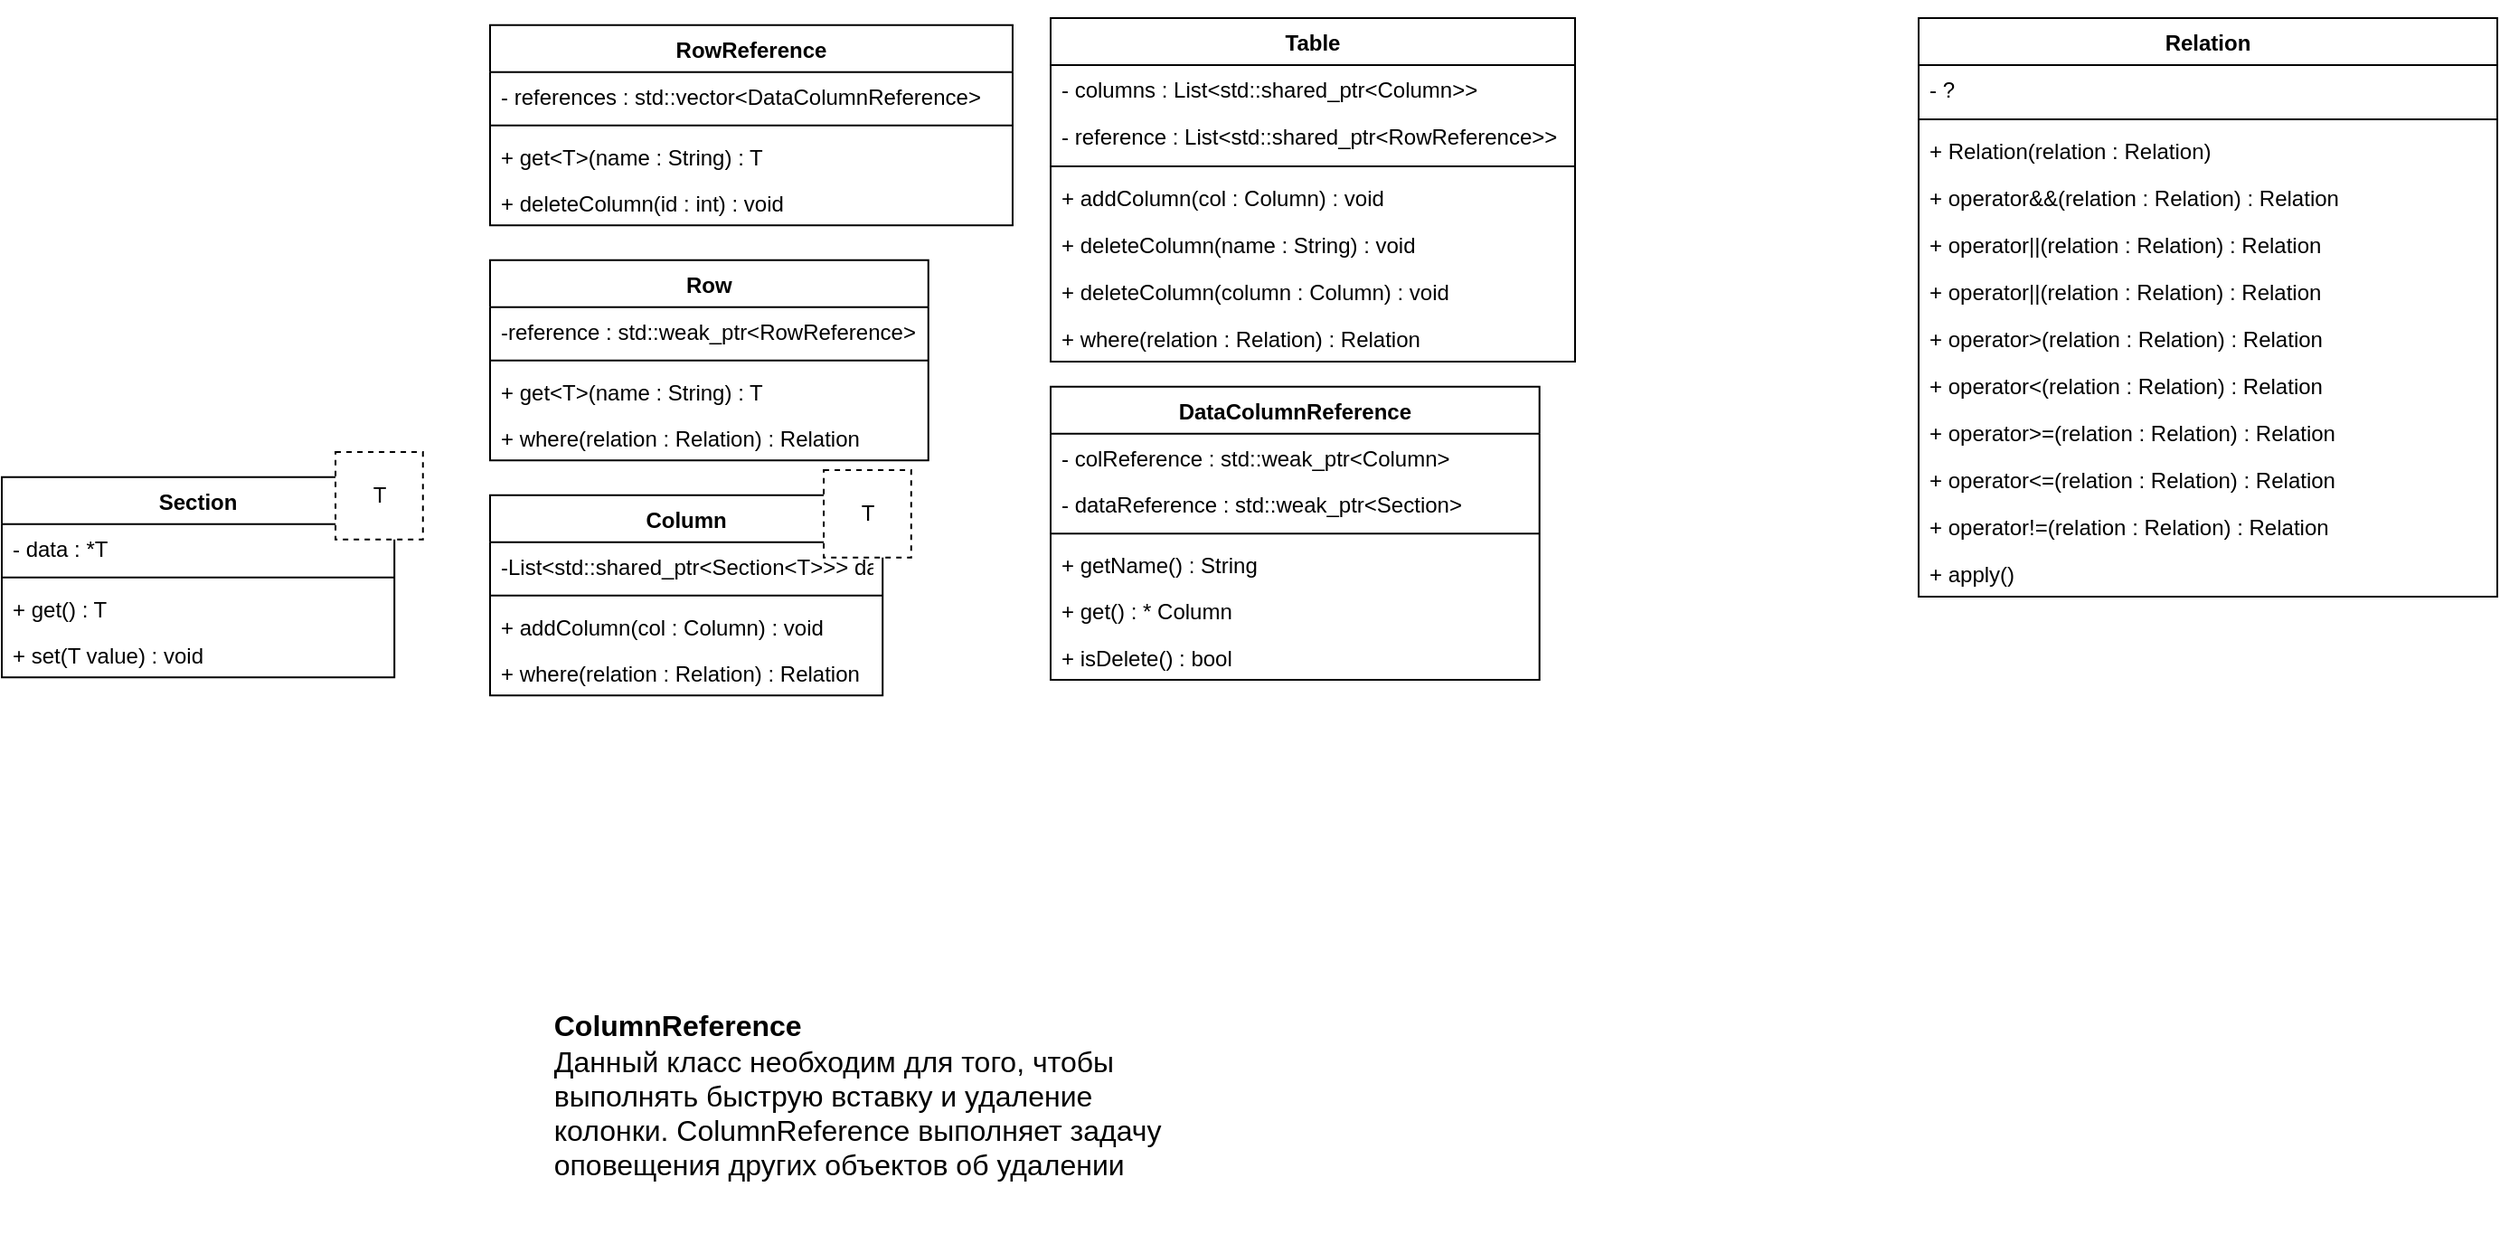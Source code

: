 <mxfile version="13.3.5" type="github"><diagram id="X2tBllwkYUacghska5Ta" name="Page-1"><mxGraphModel dx="1615" dy="1739" grid="1" gridSize="10" guides="1" tooltips="1" connect="1" arrows="1" fold="1" page="1" pageScale="1" pageWidth="827" pageHeight="1169" math="0" shadow="0"><root><mxCell id="0"/><mxCell id="1" parent="0"/><mxCell id="AMC4nC-H4alZ-io27OPt-29" value="" style="group" vertex="1" connectable="0" parent="1"><mxGeometry x="-360" y="180" width="232.89" height="150" as="geometry"/></mxCell><mxCell id="AMC4nC-H4alZ-io27OPt-21" value="Column" style="swimlane;fontStyle=1;align=center;verticalAlign=top;childLayout=stackLayout;horizontal=1;startSize=26;horizontalStack=0;resizeParent=1;resizeParentMax=0;resizeLast=0;collapsible=1;marginBottom=0;" vertex="1" parent="AMC4nC-H4alZ-io27OPt-29"><mxGeometry y="13.816" width="217.101" height="110.868" as="geometry"/></mxCell><mxCell id="AMC4nC-H4alZ-io27OPt-22" value="-List&lt;std::shared_ptr&lt;Section&lt;T&gt;&gt;&gt; data" style="text;strokeColor=none;fillColor=none;align=left;verticalAlign=top;spacingLeft=4;spacingRight=4;overflow=hidden;rotatable=0;points=[[0,0.5],[1,0.5]];portConstraint=eastwest;" vertex="1" parent="AMC4nC-H4alZ-io27OPt-21"><mxGeometry y="26" width="217.101" height="25.658" as="geometry"/></mxCell><mxCell id="AMC4nC-H4alZ-io27OPt-24" value="" style="line;strokeWidth=1;fillColor=none;align=left;verticalAlign=middle;spacingTop=-1;spacingLeft=3;spacingRight=3;rotatable=0;labelPosition=right;points=[];portConstraint=eastwest;" vertex="1" parent="AMC4nC-H4alZ-io27OPt-21"><mxGeometry y="51.658" width="217.101" height="7.895" as="geometry"/></mxCell><mxCell id="AMC4nC-H4alZ-io27OPt-25" value="+ addColumn(col : Column) : void" style="text;strokeColor=none;fillColor=none;align=left;verticalAlign=top;spacingLeft=4;spacingRight=4;overflow=hidden;rotatable=0;points=[[0,0.5],[1,0.5]];portConstraint=eastwest;" vertex="1" parent="AMC4nC-H4alZ-io27OPt-21"><mxGeometry y="59.553" width="217.101" height="25.658" as="geometry"/></mxCell><mxCell id="AMC4nC-H4alZ-io27OPt-26" value="+ where(relation : Relation) : Relation" style="text;strokeColor=none;fillColor=none;align=left;verticalAlign=top;spacingLeft=4;spacingRight=4;overflow=hidden;rotatable=0;points=[[0,0.5],[1,0.5]];portConstraint=eastwest;" vertex="1" parent="AMC4nC-H4alZ-io27OPt-21"><mxGeometry y="85.211" width="217.101" height="25.658" as="geometry"/></mxCell><mxCell id="AMC4nC-H4alZ-io27OPt-27" value="T" style="rounded=0;whiteSpace=wrap;html=1;dashed=1;" vertex="1" parent="AMC4nC-H4alZ-io27OPt-29"><mxGeometry x="184.536" width="48.354" height="48.355" as="geometry"/></mxCell><mxCell id="AMC4nC-H4alZ-io27OPt-30" value="" style="group" vertex="1" connectable="0" parent="1"><mxGeometry x="-360" y="50" width="260" height="150" as="geometry"/></mxCell><mxCell id="AMC4nC-H4alZ-io27OPt-31" value="Row" style="swimlane;fontStyle=1;align=center;verticalAlign=top;childLayout=stackLayout;horizontal=1;startSize=26;horizontalStack=0;resizeParent=1;resizeParentMax=0;resizeLast=0;collapsible=1;marginBottom=0;" vertex="1" parent="AMC4nC-H4alZ-io27OPt-30"><mxGeometry y="13.816" width="242.373" height="110.868" as="geometry"/></mxCell><mxCell id="AMC4nC-H4alZ-io27OPt-32" value="-reference : std::weak_ptr&lt;RowReference&gt;" style="text;strokeColor=none;fillColor=none;align=left;verticalAlign=top;spacingLeft=4;spacingRight=4;overflow=hidden;rotatable=0;points=[[0,0.5],[1,0.5]];portConstraint=eastwest;" vertex="1" parent="AMC4nC-H4alZ-io27OPt-31"><mxGeometry y="26" width="242.373" height="25.658" as="geometry"/></mxCell><mxCell id="AMC4nC-H4alZ-io27OPt-33" value="" style="line;strokeWidth=1;fillColor=none;align=left;verticalAlign=middle;spacingTop=-1;spacingLeft=3;spacingRight=3;rotatable=0;labelPosition=right;points=[];portConstraint=eastwest;" vertex="1" parent="AMC4nC-H4alZ-io27OPt-31"><mxGeometry y="51.658" width="242.373" height="7.895" as="geometry"/></mxCell><mxCell id="AMC4nC-H4alZ-io27OPt-34" value="+ get&lt;T&gt;(name : String) : T" style="text;strokeColor=none;fillColor=none;align=left;verticalAlign=top;spacingLeft=4;spacingRight=4;overflow=hidden;rotatable=0;points=[[0,0.5],[1,0.5]];portConstraint=eastwest;" vertex="1" parent="AMC4nC-H4alZ-io27OPt-31"><mxGeometry y="59.553" width="242.373" height="25.658" as="geometry"/></mxCell><mxCell id="AMC4nC-H4alZ-io27OPt-35" value="+ where(relation : Relation) : Relation" style="text;strokeColor=none;fillColor=none;align=left;verticalAlign=top;spacingLeft=4;spacingRight=4;overflow=hidden;rotatable=0;points=[[0,0.5],[1,0.5]];portConstraint=eastwest;" vertex="1" parent="AMC4nC-H4alZ-io27OPt-31"><mxGeometry y="85.211" width="242.373" height="25.658" as="geometry"/></mxCell><mxCell id="AMC4nC-H4alZ-io27OPt-37" value="" style="group" vertex="1" connectable="0" parent="1"><mxGeometry x="-360" y="-80" width="310" height="150" as="geometry"/></mxCell><mxCell id="AMC4nC-H4alZ-io27OPt-38" value="RowReference" style="swimlane;fontStyle=1;align=center;verticalAlign=top;childLayout=stackLayout;horizontal=1;startSize=26;horizontalStack=0;resizeParent=1;resizeParentMax=0;resizeLast=0;collapsible=1;marginBottom=0;" vertex="1" parent="AMC4nC-H4alZ-io27OPt-37"><mxGeometry y="13.816" width="288.983" height="110.868" as="geometry"/></mxCell><mxCell id="AMC4nC-H4alZ-io27OPt-39" value="- references : std::vector&lt;DataColumnReference&gt;" style="text;strokeColor=none;fillColor=none;align=left;verticalAlign=top;spacingLeft=4;spacingRight=4;overflow=hidden;rotatable=0;points=[[0,0.5],[1,0.5]];portConstraint=eastwest;" vertex="1" parent="AMC4nC-H4alZ-io27OPt-38"><mxGeometry y="26" width="288.983" height="25.658" as="geometry"/></mxCell><mxCell id="AMC4nC-H4alZ-io27OPt-40" value="" style="line;strokeWidth=1;fillColor=none;align=left;verticalAlign=middle;spacingTop=-1;spacingLeft=3;spacingRight=3;rotatable=0;labelPosition=right;points=[];portConstraint=eastwest;" vertex="1" parent="AMC4nC-H4alZ-io27OPt-38"><mxGeometry y="51.658" width="288.983" height="7.895" as="geometry"/></mxCell><mxCell id="AMC4nC-H4alZ-io27OPt-41" value="+ get&lt;T&gt;(name : String) : T" style="text;strokeColor=none;fillColor=none;align=left;verticalAlign=top;spacingLeft=4;spacingRight=4;overflow=hidden;rotatable=0;points=[[0,0.5],[1,0.5]];portConstraint=eastwest;" vertex="1" parent="AMC4nC-H4alZ-io27OPt-38"><mxGeometry y="59.553" width="288.983" height="25.658" as="geometry"/></mxCell><mxCell id="AMC4nC-H4alZ-io27OPt-42" value="+ deleteColumn(id : int) : void" style="text;strokeColor=none;fillColor=none;align=left;verticalAlign=top;spacingLeft=4;spacingRight=4;overflow=hidden;rotatable=0;points=[[0,0.5],[1,0.5]];portConstraint=eastwest;" vertex="1" parent="AMC4nC-H4alZ-io27OPt-38"><mxGeometry y="85.211" width="288.983" height="25.658" as="geometry"/></mxCell><mxCell id="AMC4nC-H4alZ-io27OPt-52" value="" style="group" vertex="1" connectable="0" parent="1"><mxGeometry x="-50.0" y="120" width="290" height="150" as="geometry"/></mxCell><mxCell id="AMC4nC-H4alZ-io27OPt-53" value="DataColumnReference" style="swimlane;fontStyle=1;align=center;verticalAlign=top;childLayout=stackLayout;horizontal=1;startSize=26;horizontalStack=0;resizeParent=1;resizeParentMax=0;resizeLast=0;collapsible=1;marginBottom=0;" vertex="1" parent="AMC4nC-H4alZ-io27OPt-52"><mxGeometry y="13.816" width="270.339" height="162.184" as="geometry"/></mxCell><mxCell id="AMC4nC-H4alZ-io27OPt-54" value="- colReference : std::weak_ptr&lt;Column&gt;" style="text;strokeColor=none;fillColor=none;align=left;verticalAlign=top;spacingLeft=4;spacingRight=4;overflow=hidden;rotatable=0;points=[[0,0.5],[1,0.5]];portConstraint=eastwest;" vertex="1" parent="AMC4nC-H4alZ-io27OPt-53"><mxGeometry y="26" width="270.339" height="25.658" as="geometry"/></mxCell><mxCell id="AMC4nC-H4alZ-io27OPt-59" value="- dataReference : std::weak_ptr&lt;Section&gt;" style="text;strokeColor=none;fillColor=none;align=left;verticalAlign=top;spacingLeft=4;spacingRight=4;overflow=hidden;rotatable=0;points=[[0,0.5],[1,0.5]];portConstraint=eastwest;" vertex="1" parent="AMC4nC-H4alZ-io27OPt-53"><mxGeometry y="51.658" width="270.339" height="25.658" as="geometry"/></mxCell><mxCell id="AMC4nC-H4alZ-io27OPt-55" value="" style="line;strokeWidth=1;fillColor=none;align=left;verticalAlign=middle;spacingTop=-1;spacingLeft=3;spacingRight=3;rotatable=0;labelPosition=right;points=[];portConstraint=eastwest;" vertex="1" parent="AMC4nC-H4alZ-io27OPt-53"><mxGeometry y="77.316" width="270.339" height="7.895" as="geometry"/></mxCell><mxCell id="AMC4nC-H4alZ-io27OPt-56" value="+ getName() : String" style="text;strokeColor=none;fillColor=none;align=left;verticalAlign=top;spacingLeft=4;spacingRight=4;overflow=hidden;rotatable=0;points=[[0,0.5],[1,0.5]];portConstraint=eastwest;" vertex="1" parent="AMC4nC-H4alZ-io27OPt-53"><mxGeometry y="85.211" width="270.339" height="25.658" as="geometry"/></mxCell><mxCell id="AMC4nC-H4alZ-io27OPt-57" value="+ get() : * Column" style="text;strokeColor=none;fillColor=none;align=left;verticalAlign=top;spacingLeft=4;spacingRight=4;overflow=hidden;rotatable=0;points=[[0,0.5],[1,0.5]];portConstraint=eastwest;" vertex="1" parent="AMC4nC-H4alZ-io27OPt-53"><mxGeometry y="110.868" width="270.339" height="25.658" as="geometry"/></mxCell><mxCell id="AMC4nC-H4alZ-io27OPt-58" value="+ isDelete() : bool" style="text;strokeColor=none;fillColor=none;align=left;verticalAlign=top;spacingLeft=4;spacingRight=4;overflow=hidden;rotatable=0;points=[[0,0.5],[1,0.5]];portConstraint=eastwest;" vertex="1" parent="AMC4nC-H4alZ-io27OPt-53"><mxGeometry y="136.526" width="270.339" height="25.658" as="geometry"/></mxCell><mxCell id="AMC4nC-H4alZ-io27OPt-1" value="Table" style="swimlane;fontStyle=1;align=center;verticalAlign=top;childLayout=stackLayout;horizontal=1;startSize=26;horizontalStack=0;resizeParent=1;resizeParentMax=0;resizeLast=0;collapsible=1;marginBottom=0;" vertex="1" parent="1"><mxGeometry x="-50" y="-70" width="290" height="190" as="geometry"/></mxCell><mxCell id="AMC4nC-H4alZ-io27OPt-2" value="- columns : List&lt;std::shared_ptr&lt;Column&gt;&gt;" style="text;strokeColor=none;fillColor=none;align=left;verticalAlign=top;spacingLeft=4;spacingRight=4;overflow=hidden;rotatable=0;points=[[0,0.5],[1,0.5]];portConstraint=eastwest;" vertex="1" parent="AMC4nC-H4alZ-io27OPt-1"><mxGeometry y="26" width="290" height="26" as="geometry"/></mxCell><mxCell id="AMC4nC-H4alZ-io27OPt-5" value="- reference : List&lt;std::shared_ptr&lt;RowReference&gt;&gt;" style="text;strokeColor=none;fillColor=none;align=left;verticalAlign=top;spacingLeft=4;spacingRight=4;overflow=hidden;rotatable=0;points=[[0,0.5],[1,0.5]];portConstraint=eastwest;" vertex="1" parent="AMC4nC-H4alZ-io27OPt-1"><mxGeometry y="52" width="290" height="26" as="geometry"/></mxCell><mxCell id="AMC4nC-H4alZ-io27OPt-3" value="" style="line;strokeWidth=1;fillColor=none;align=left;verticalAlign=middle;spacingTop=-1;spacingLeft=3;spacingRight=3;rotatable=0;labelPosition=right;points=[];portConstraint=eastwest;" vertex="1" parent="AMC4nC-H4alZ-io27OPt-1"><mxGeometry y="78" width="290" height="8" as="geometry"/></mxCell><mxCell id="AMC4nC-H4alZ-io27OPt-4" value="+ addColumn(col : Column) : void" style="text;strokeColor=none;fillColor=none;align=left;verticalAlign=top;spacingLeft=4;spacingRight=4;overflow=hidden;rotatable=0;points=[[0,0.5],[1,0.5]];portConstraint=eastwest;" vertex="1" parent="AMC4nC-H4alZ-io27OPt-1"><mxGeometry y="86" width="290" height="26" as="geometry"/></mxCell><mxCell id="AMC4nC-H4alZ-io27OPt-43" value="+ deleteColumn(name : String) : void" style="text;strokeColor=none;fillColor=none;align=left;verticalAlign=top;spacingLeft=4;spacingRight=4;overflow=hidden;rotatable=0;points=[[0,0.5],[1,0.5]];portConstraint=eastwest;" vertex="1" parent="AMC4nC-H4alZ-io27OPt-1"><mxGeometry y="112" width="290" height="26" as="geometry"/></mxCell><mxCell id="AMC4nC-H4alZ-io27OPt-44" value="+ deleteColumn(column : Column) : void" style="text;strokeColor=none;fillColor=none;align=left;verticalAlign=top;spacingLeft=4;spacingRight=4;overflow=hidden;rotatable=0;points=[[0,0.5],[1,0.5]];portConstraint=eastwest;" vertex="1" parent="AMC4nC-H4alZ-io27OPt-1"><mxGeometry y="138" width="290" height="26" as="geometry"/></mxCell><mxCell id="AMC4nC-H4alZ-io27OPt-6" value="+ where(relation : Relation) : Relation" style="text;strokeColor=none;fillColor=none;align=left;verticalAlign=top;spacingLeft=4;spacingRight=4;overflow=hidden;rotatable=0;points=[[0,0.5],[1,0.5]];portConstraint=eastwest;" vertex="1" parent="AMC4nC-H4alZ-io27OPt-1"><mxGeometry y="164" width="290" height="26" as="geometry"/></mxCell><mxCell id="AMC4nC-H4alZ-io27OPt-60" value="&lt;div style=&quot;text-align: justify&quot;&gt;&lt;span&gt;&lt;b&gt;&lt;font style=&quot;font-size: 16px&quot;&gt;ColumnReference&lt;/font&gt;&lt;/b&gt;&lt;/span&gt;&lt;/div&gt;&lt;div style=&quot;text-align: justify&quot;&gt;&lt;span style=&quot;font-size: 16px&quot;&gt;Данный класс необходим для того, чтобы&amp;nbsp;&lt;/span&gt;&lt;/div&gt;&lt;div style=&quot;text-align: justify&quot;&gt;&lt;span style=&quot;font-size: 16px&quot;&gt;выполнять быструю вставку и удаление&amp;nbsp;&lt;/span&gt;&lt;/div&gt;&lt;div style=&quot;text-align: justify&quot;&gt;&lt;span style=&quot;font-size: 16px&quot;&gt;колонки. ColumnReference выполняет задачу&amp;nbsp;&lt;/span&gt;&lt;/div&gt;&lt;div style=&quot;text-align: justify&quot;&gt;&lt;span style=&quot;font-size: 16px&quot;&gt;оповещения других объектов об удалении&amp;nbsp;&amp;nbsp;&lt;/span&gt;&lt;/div&gt;&lt;div style=&quot;text-align: justify&quot;&gt;&lt;span style=&quot;font-size: 16px&quot;&gt;&lt;br&gt;&lt;/span&gt;&lt;/div&gt;&lt;div style=&quot;text-align: justify&quot;&gt;&lt;span style=&quot;font-size: 16px&quot;&gt;&lt;br&gt;&lt;/span&gt;&lt;/div&gt;&lt;div style=&quot;text-align: justify&quot;&gt;&lt;/div&gt;" style="text;html=1;align=center;verticalAlign=middle;resizable=0;points=[];autosize=1;" vertex="1" parent="1"><mxGeometry x="-335" y="490" width="360" height="110" as="geometry"/></mxCell><mxCell id="AMC4nC-H4alZ-io27OPt-62" value="" style="group" vertex="1" connectable="0" parent="1"><mxGeometry x="-630" y="170" width="232.89" height="150" as="geometry"/></mxCell><mxCell id="AMC4nC-H4alZ-io27OPt-63" value="Section" style="swimlane;fontStyle=1;align=center;verticalAlign=top;childLayout=stackLayout;horizontal=1;startSize=26;horizontalStack=0;resizeParent=1;resizeParentMax=0;resizeLast=0;collapsible=1;marginBottom=0;" vertex="1" parent="AMC4nC-H4alZ-io27OPt-62"><mxGeometry y="13.816" width="217.101" height="110.868" as="geometry"/></mxCell><mxCell id="AMC4nC-H4alZ-io27OPt-64" value="- data : *T" style="text;strokeColor=none;fillColor=none;align=left;verticalAlign=top;spacingLeft=4;spacingRight=4;overflow=hidden;rotatable=0;points=[[0,0.5],[1,0.5]];portConstraint=eastwest;" vertex="1" parent="AMC4nC-H4alZ-io27OPt-63"><mxGeometry y="26" width="217.101" height="25.658" as="geometry"/></mxCell><mxCell id="AMC4nC-H4alZ-io27OPt-65" value="" style="line;strokeWidth=1;fillColor=none;align=left;verticalAlign=middle;spacingTop=-1;spacingLeft=3;spacingRight=3;rotatable=0;labelPosition=right;points=[];portConstraint=eastwest;" vertex="1" parent="AMC4nC-H4alZ-io27OPt-63"><mxGeometry y="51.658" width="217.101" height="7.895" as="geometry"/></mxCell><mxCell id="AMC4nC-H4alZ-io27OPt-66" value="+ get() : T" style="text;strokeColor=none;fillColor=none;align=left;verticalAlign=top;spacingLeft=4;spacingRight=4;overflow=hidden;rotatable=0;points=[[0,0.5],[1,0.5]];portConstraint=eastwest;" vertex="1" parent="AMC4nC-H4alZ-io27OPt-63"><mxGeometry y="59.553" width="217.101" height="25.658" as="geometry"/></mxCell><mxCell id="AMC4nC-H4alZ-io27OPt-67" value="+ set(T value) : void" style="text;strokeColor=none;fillColor=none;align=left;verticalAlign=top;spacingLeft=4;spacingRight=4;overflow=hidden;rotatable=0;points=[[0,0.5],[1,0.5]];portConstraint=eastwest;" vertex="1" parent="AMC4nC-H4alZ-io27OPt-63"><mxGeometry y="85.211" width="217.101" height="25.658" as="geometry"/></mxCell><mxCell id="AMC4nC-H4alZ-io27OPt-68" value="T" style="rounded=0;whiteSpace=wrap;html=1;dashed=1;" vertex="1" parent="AMC4nC-H4alZ-io27OPt-62"><mxGeometry x="184.536" width="48.354" height="48.355" as="geometry"/></mxCell><mxCell id="AMC4nC-H4alZ-io27OPt-7" value="Relation" style="swimlane;fontStyle=1;align=center;verticalAlign=top;childLayout=stackLayout;horizontal=1;startSize=26;horizontalStack=0;resizeParent=1;resizeParentMax=0;resizeLast=0;collapsible=1;marginBottom=0;" vertex="1" parent="1"><mxGeometry x="430" y="-70" width="320" height="320" as="geometry"/></mxCell><mxCell id="AMC4nC-H4alZ-io27OPt-9" value="- ?" style="text;strokeColor=none;fillColor=none;align=left;verticalAlign=top;spacingLeft=4;spacingRight=4;overflow=hidden;rotatable=0;points=[[0,0.5],[1,0.5]];portConstraint=eastwest;" vertex="1" parent="AMC4nC-H4alZ-io27OPt-7"><mxGeometry y="26" width="320" height="26" as="geometry"/></mxCell><mxCell id="AMC4nC-H4alZ-io27OPt-10" value="" style="line;strokeWidth=1;fillColor=none;align=left;verticalAlign=middle;spacingTop=-1;spacingLeft=3;spacingRight=3;rotatable=0;labelPosition=right;points=[];portConstraint=eastwest;" vertex="1" parent="AMC4nC-H4alZ-io27OPt-7"><mxGeometry y="52" width="320" height="8" as="geometry"/></mxCell><mxCell id="AMC4nC-H4alZ-io27OPt-20" value="+ Relation(relation : Relation)" style="text;strokeColor=none;fillColor=none;align=left;verticalAlign=top;spacingLeft=4;spacingRight=4;overflow=hidden;rotatable=0;points=[[0,0.5],[1,0.5]];portConstraint=eastwest;" vertex="1" parent="AMC4nC-H4alZ-io27OPt-7"><mxGeometry y="60" width="320" height="26" as="geometry"/></mxCell><mxCell id="AMC4nC-H4alZ-io27OPt-11" value="+ operator&amp;&amp;(relation : Relation) : Relation" style="text;strokeColor=none;fillColor=none;align=left;verticalAlign=top;spacingLeft=4;spacingRight=4;overflow=hidden;rotatable=0;points=[[0,0.5],[1,0.5]];portConstraint=eastwest;" vertex="1" parent="AMC4nC-H4alZ-io27OPt-7"><mxGeometry y="86" width="320" height="26" as="geometry"/></mxCell><mxCell id="AMC4nC-H4alZ-io27OPt-12" value="+ operator||(relation : Relation) : Relation" style="text;strokeColor=none;fillColor=none;align=left;verticalAlign=top;spacingLeft=4;spacingRight=4;overflow=hidden;rotatable=0;points=[[0,0.5],[1,0.5]];portConstraint=eastwest;" vertex="1" parent="AMC4nC-H4alZ-io27OPt-7"><mxGeometry y="112" width="320" height="26" as="geometry"/></mxCell><mxCell id="AMC4nC-H4alZ-io27OPt-13" value="+ operator||(relation : Relation) : Relation" style="text;strokeColor=none;fillColor=none;align=left;verticalAlign=top;spacingLeft=4;spacingRight=4;overflow=hidden;rotatable=0;points=[[0,0.5],[1,0.5]];portConstraint=eastwest;" vertex="1" parent="AMC4nC-H4alZ-io27OPt-7"><mxGeometry y="138" width="320" height="26" as="geometry"/></mxCell><mxCell id="AMC4nC-H4alZ-io27OPt-14" value="+ operator&gt;(relation : Relation) : Relation" style="text;strokeColor=none;fillColor=none;align=left;verticalAlign=top;spacingLeft=4;spacingRight=4;overflow=hidden;rotatable=0;points=[[0,0.5],[1,0.5]];portConstraint=eastwest;" vertex="1" parent="AMC4nC-H4alZ-io27OPt-7"><mxGeometry y="164" width="320" height="26" as="geometry"/></mxCell><mxCell id="AMC4nC-H4alZ-io27OPt-19" value="+ operator&lt;(relation : Relation) : Relation" style="text;strokeColor=none;fillColor=none;align=left;verticalAlign=top;spacingLeft=4;spacingRight=4;overflow=hidden;rotatable=0;points=[[0,0.5],[1,0.5]];portConstraint=eastwest;" vertex="1" parent="AMC4nC-H4alZ-io27OPt-7"><mxGeometry y="190" width="320" height="26" as="geometry"/></mxCell><mxCell id="AMC4nC-H4alZ-io27OPt-18" value="+ operator&gt;=(relation : Relation) : Relation" style="text;strokeColor=none;fillColor=none;align=left;verticalAlign=top;spacingLeft=4;spacingRight=4;overflow=hidden;rotatable=0;points=[[0,0.5],[1,0.5]];portConstraint=eastwest;" vertex="1" parent="AMC4nC-H4alZ-io27OPt-7"><mxGeometry y="216" width="320" height="26" as="geometry"/></mxCell><mxCell id="AMC4nC-H4alZ-io27OPt-17" value="+ operator&lt;=(relation : Relation) : Relation" style="text;strokeColor=none;fillColor=none;align=left;verticalAlign=top;spacingLeft=4;spacingRight=4;overflow=hidden;rotatable=0;points=[[0,0.5],[1,0.5]];portConstraint=eastwest;" vertex="1" parent="AMC4nC-H4alZ-io27OPt-7"><mxGeometry y="242" width="320" height="26" as="geometry"/></mxCell><mxCell id="AMC4nC-H4alZ-io27OPt-16" value="+ operator!=(relation : Relation) : Relation" style="text;strokeColor=none;fillColor=none;align=left;verticalAlign=top;spacingLeft=4;spacingRight=4;overflow=hidden;rotatable=0;points=[[0,0.5],[1,0.5]];portConstraint=eastwest;" vertex="1" parent="AMC4nC-H4alZ-io27OPt-7"><mxGeometry y="268" width="320" height="26" as="geometry"/></mxCell><mxCell id="AMC4nC-H4alZ-io27OPt-61" value="+ apply()" style="text;strokeColor=none;fillColor=none;align=left;verticalAlign=top;spacingLeft=4;spacingRight=4;overflow=hidden;rotatable=0;points=[[0,0.5],[1,0.5]];portConstraint=eastwest;" vertex="1" parent="AMC4nC-H4alZ-io27OPt-7"><mxGeometry y="294" width="320" height="26" as="geometry"/></mxCell></root></mxGraphModel></diagram></mxfile>